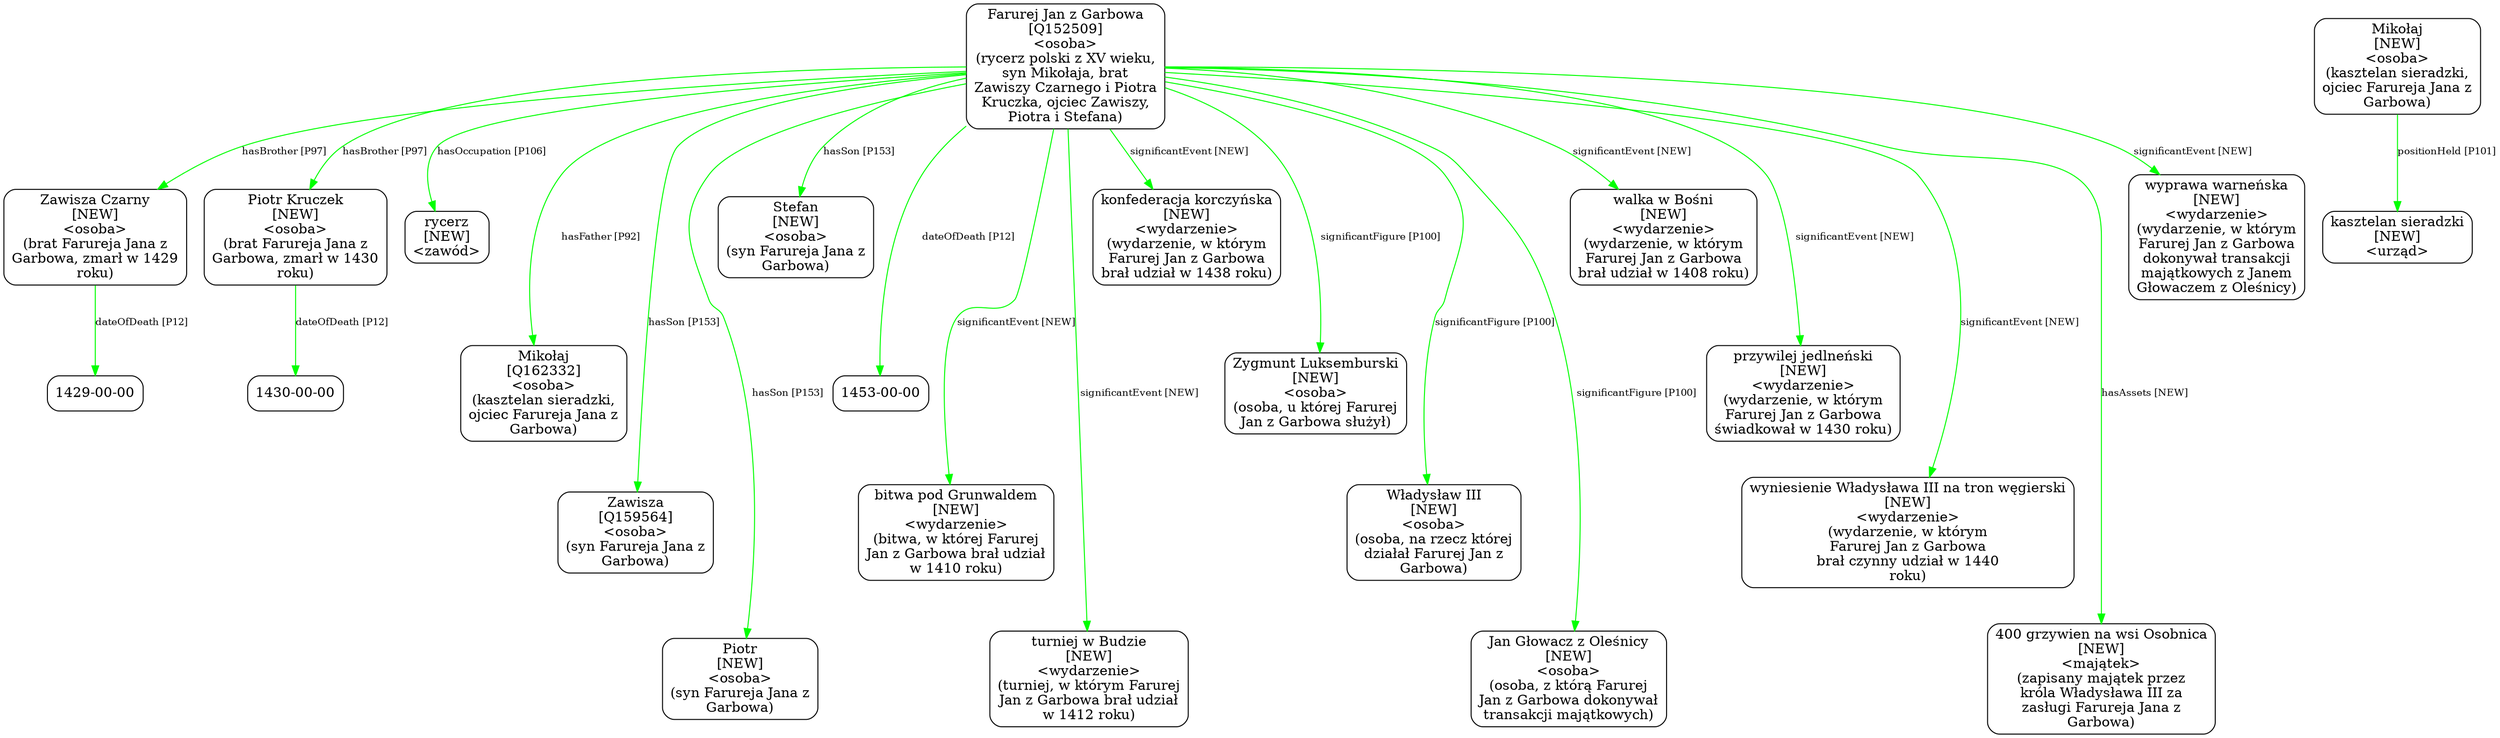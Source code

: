 digraph {
	node [shape=box,
		style=rounded
	];
	edge [fontsize=10];
	"Farurej Jan z Garbowa
[Q152509]
<osoba>
(rycerz polski z XV wieku,
syn Mikołaja, brat
Zawiszy Czarnego i Piotra
Kruczka, ojciec \
Zawiszy,
Piotra i Stefana)"	[color=black,
		label="Farurej Jan z Garbowa
[Q152509]
<osoba>
(rycerz polski z XV wieku,
syn Mikołaja, brat
Zawiszy Czarnego i Piotra
Kruczka, ojciec \
Zawiszy,
Piotra i Stefana)"];
	"Zawisza Czarny
[NEW]
<osoba>
(brat Farureja Jana z
Garbowa, zmarł w 1429
roku)"	[color=black,
		label="Zawisza Czarny
[NEW]
<osoba>
(brat Farureja Jana z
Garbowa, zmarł w 1429
roku)"];
	"Farurej Jan z Garbowa
[Q152509]
<osoba>
(rycerz polski z XV wieku,
syn Mikołaja, brat
Zawiszy Czarnego i Piotra
Kruczka, ojciec \
Zawiszy,
Piotra i Stefana)" -> "Zawisza Czarny
[NEW]
<osoba>
(brat Farureja Jana z
Garbowa, zmarł w 1429
roku)"	[color=green,
		label="hasBrother [P97]"];
	"Piotr Kruczek
[NEW]
<osoba>
(brat Farureja Jana z
Garbowa, zmarł w 1430
roku)"	[color=black,
		label="Piotr Kruczek
[NEW]
<osoba>
(brat Farureja Jana z
Garbowa, zmarł w 1430
roku)"];
	"Farurej Jan z Garbowa
[Q152509]
<osoba>
(rycerz polski z XV wieku,
syn Mikołaja, brat
Zawiszy Czarnego i Piotra
Kruczka, ojciec \
Zawiszy,
Piotra i Stefana)" -> "Piotr Kruczek
[NEW]
<osoba>
(brat Farureja Jana z
Garbowa, zmarł w 1430
roku)"	[color=green,
		label="hasBrother [P97]"];
	"Farurej Jan z Garbowa
[Q152509]
<osoba>
(rycerz polski z XV wieku,
syn Mikołaja, brat
Zawiszy Czarnego i Piotra
Kruczka, ojciec \
Zawiszy,
Piotra i Stefana)" -> "rycerz
[NEW]
<zawód>"	[color=green,
		label="hasOccupation [P106]",
		minlen=1];
	"Farurej Jan z Garbowa
[Q152509]
<osoba>
(rycerz polski z XV wieku,
syn Mikołaja, brat
Zawiszy Czarnego i Piotra
Kruczka, ojciec \
Zawiszy,
Piotra i Stefana)" -> "Mikołaj
[Q162332]
<osoba>
(kasztelan sieradzki,
ojciec Farureja Jana z
Garbowa)"	[color=green,
		label="hasFather [P92]",
		minlen=2];
	"Farurej Jan z Garbowa
[Q152509]
<osoba>
(rycerz polski z XV wieku,
syn Mikołaja, brat
Zawiszy Czarnego i Piotra
Kruczka, ojciec \
Zawiszy,
Piotra i Stefana)" -> "Zawisza
[Q159564]
<osoba>
(syn Farureja Jana z
Garbowa)"	[color=green,
		label="hasSon [P153]",
		minlen=3];
	"Farurej Jan z Garbowa
[Q152509]
<osoba>
(rycerz polski z XV wieku,
syn Mikołaja, brat
Zawiszy Czarnego i Piotra
Kruczka, ojciec \
Zawiszy,
Piotra i Stefana)" -> "Piotr
[NEW]
<osoba>
(syn Farureja Jana z
Garbowa)"	[color=green,
		label="hasSon [P153]",
		minlen=4];
	"Farurej Jan z Garbowa
[Q152509]
<osoba>
(rycerz polski z XV wieku,
syn Mikołaja, brat
Zawiszy Czarnego i Piotra
Kruczka, ojciec \
Zawiszy,
Piotra i Stefana)" -> "Stefan
[NEW]
<osoba>
(syn Farureja Jana z
Garbowa)"	[color=green,
		label="hasSon [P153]",
		minlen=1];
	"Farurej Jan z Garbowa
[Q152509]
<osoba>
(rycerz polski z XV wieku,
syn Mikołaja, brat
Zawiszy Czarnego i Piotra
Kruczka, ojciec \
Zawiszy,
Piotra i Stefana)" -> "1453-00-00"	[color=green,
		label="dateOfDeath [P12]",
		minlen=2];
	"Farurej Jan z Garbowa
[Q152509]
<osoba>
(rycerz polski z XV wieku,
syn Mikołaja, brat
Zawiszy Czarnego i Piotra
Kruczka, ojciec \
Zawiszy,
Piotra i Stefana)" -> "bitwa pod Grunwaldem
[NEW]
<wydarzenie>
(bitwa, w której Farurej
Jan z Garbowa brał udział
w 1410 roku)"	[color=green,
		label="significantEvent [NEW]",
		minlen=3];
	"Farurej Jan z Garbowa
[Q152509]
<osoba>
(rycerz polski z XV wieku,
syn Mikołaja, brat
Zawiszy Czarnego i Piotra
Kruczka, ojciec \
Zawiszy,
Piotra i Stefana)" -> "turniej w Budzie
[NEW]
<wydarzenie>
(turniej, w którym Farurej
Jan z Garbowa brał udział
w 1412 roku)"	[color=green,
		label="significantEvent [NEW]",
		minlen=4];
	"Farurej Jan z Garbowa
[Q152509]
<osoba>
(rycerz polski z XV wieku,
syn Mikołaja, brat
Zawiszy Czarnego i Piotra
Kruczka, ojciec \
Zawiszy,
Piotra i Stefana)" -> "konfederacja korczyńska
[NEW]
<wydarzenie>
(wydarzenie, w którym
Farurej Jan z Garbowa
brał udział w 1438 roku)"	[color=green,
		label="significantEvent [NEW]",
		minlen=1];
	"Farurej Jan z Garbowa
[Q152509]
<osoba>
(rycerz polski z XV wieku,
syn Mikołaja, brat
Zawiszy Czarnego i Piotra
Kruczka, ojciec \
Zawiszy,
Piotra i Stefana)" -> "Zygmunt Luksemburski
[NEW]
<osoba>
(osoba, u której Farurej
Jan z Garbowa służył)"	[color=green,
		label="significantFigure [P100]",
		minlen=2];
	"Farurej Jan z Garbowa
[Q152509]
<osoba>
(rycerz polski z XV wieku,
syn Mikołaja, brat
Zawiszy Czarnego i Piotra
Kruczka, ojciec \
Zawiszy,
Piotra i Stefana)" -> "Władysław III
[NEW]
<osoba>
(osoba, na rzecz której
działał Farurej Jan z
Garbowa)"	[color=green,
		label="significantFigure [P100]",
		minlen=3];
	"Farurej Jan z Garbowa
[Q152509]
<osoba>
(rycerz polski z XV wieku,
syn Mikołaja, brat
Zawiszy Czarnego i Piotra
Kruczka, ojciec \
Zawiszy,
Piotra i Stefana)" -> "Jan Głowacz z Oleśnicy
[NEW]
<osoba>
(osoba, z którą Farurej
Jan z Garbowa dokonywał
transakcji majątkowych)"	[color=green,
		label="significantFigure [P100]",
		minlen=4];
	"Farurej Jan z Garbowa
[Q152509]
<osoba>
(rycerz polski z XV wieku,
syn Mikołaja, brat
Zawiszy Czarnego i Piotra
Kruczka, ojciec \
Zawiszy,
Piotra i Stefana)" -> "walka w Bośni
[NEW]
<wydarzenie>
(wydarzenie, w którym
Farurej Jan z Garbowa
brał udział w 1408 roku)"	[color=green,
		label="significantEvent [NEW]",
		minlen=1];
	"Farurej Jan z Garbowa
[Q152509]
<osoba>
(rycerz polski z XV wieku,
syn Mikołaja, brat
Zawiszy Czarnego i Piotra
Kruczka, ojciec \
Zawiszy,
Piotra i Stefana)" -> "przywilej jedlneński
[NEW]
<wydarzenie>
(wydarzenie, w którym
Farurej Jan z Garbowa
świadkował w 1430 roku)"	[color=green,
		label="significantEvent [NEW]",
		minlen=2];
	"Farurej Jan z Garbowa
[Q152509]
<osoba>
(rycerz polski z XV wieku,
syn Mikołaja, brat
Zawiszy Czarnego i Piotra
Kruczka, ojciec \
Zawiszy,
Piotra i Stefana)" -> "wyniesienie Władysława III na tron węgierski
[NEW]
<wydarzenie>
(wydarzenie, w którym
Farurej Jan z Garbowa
brał czynny udział \
w 1440
roku)"	[color=green,
		label="significantEvent [NEW]",
		minlen=3];
	"Farurej Jan z Garbowa
[Q152509]
<osoba>
(rycerz polski z XV wieku,
syn Mikołaja, brat
Zawiszy Czarnego i Piotra
Kruczka, ojciec \
Zawiszy,
Piotra i Stefana)" -> "400 grzywien na wsi Osobnica
[NEW]
<majątek>
(zapisany majątek przez
króla Władysława III za
zasługi Farureja Jana z
Garbowa)"	[color=green,
		label="hasAssets [NEW]",
		minlen=4];
	"Farurej Jan z Garbowa
[Q152509]
<osoba>
(rycerz polski z XV wieku,
syn Mikołaja, brat
Zawiszy Czarnego i Piotra
Kruczka, ojciec \
Zawiszy,
Piotra i Stefana)" -> "wyprawa warneńska
[NEW]
<wydarzenie>
(wydarzenie, w którym
Farurej Jan z Garbowa
dokonywał transakcji
majątkowych z Janem
Głowaczem \
z Oleśnicy)"	[color=green,
		label="significantEvent [NEW]",
		minlen=1];
	"Zawisza Czarny
[NEW]
<osoba>
(brat Farureja Jana z
Garbowa, zmarł w 1429
roku)" -> "1429-00-00"	[color=green,
		label="dateOfDeath [P12]",
		minlen=1];
	"Piotr Kruczek
[NEW]
<osoba>
(brat Farureja Jana z
Garbowa, zmarł w 1430
roku)" -> "1430-00-00"	[color=green,
		label="dateOfDeath [P12]",
		minlen=1];
	"Mikołaj
[NEW]
<osoba>
(kasztelan sieradzki,
ojciec Farureja Jana z
Garbowa)"	[color=black,
		label="Mikołaj
[NEW]
<osoba>
(kasztelan sieradzki,
ojciec Farureja Jana z
Garbowa)"];
	"Mikołaj
[NEW]
<osoba>
(kasztelan sieradzki,
ojciec Farureja Jana z
Garbowa)" -> "kasztelan sieradzki
[NEW]
<urząd>"	[color=green,
		label="positionHeld [P101]"];
}
